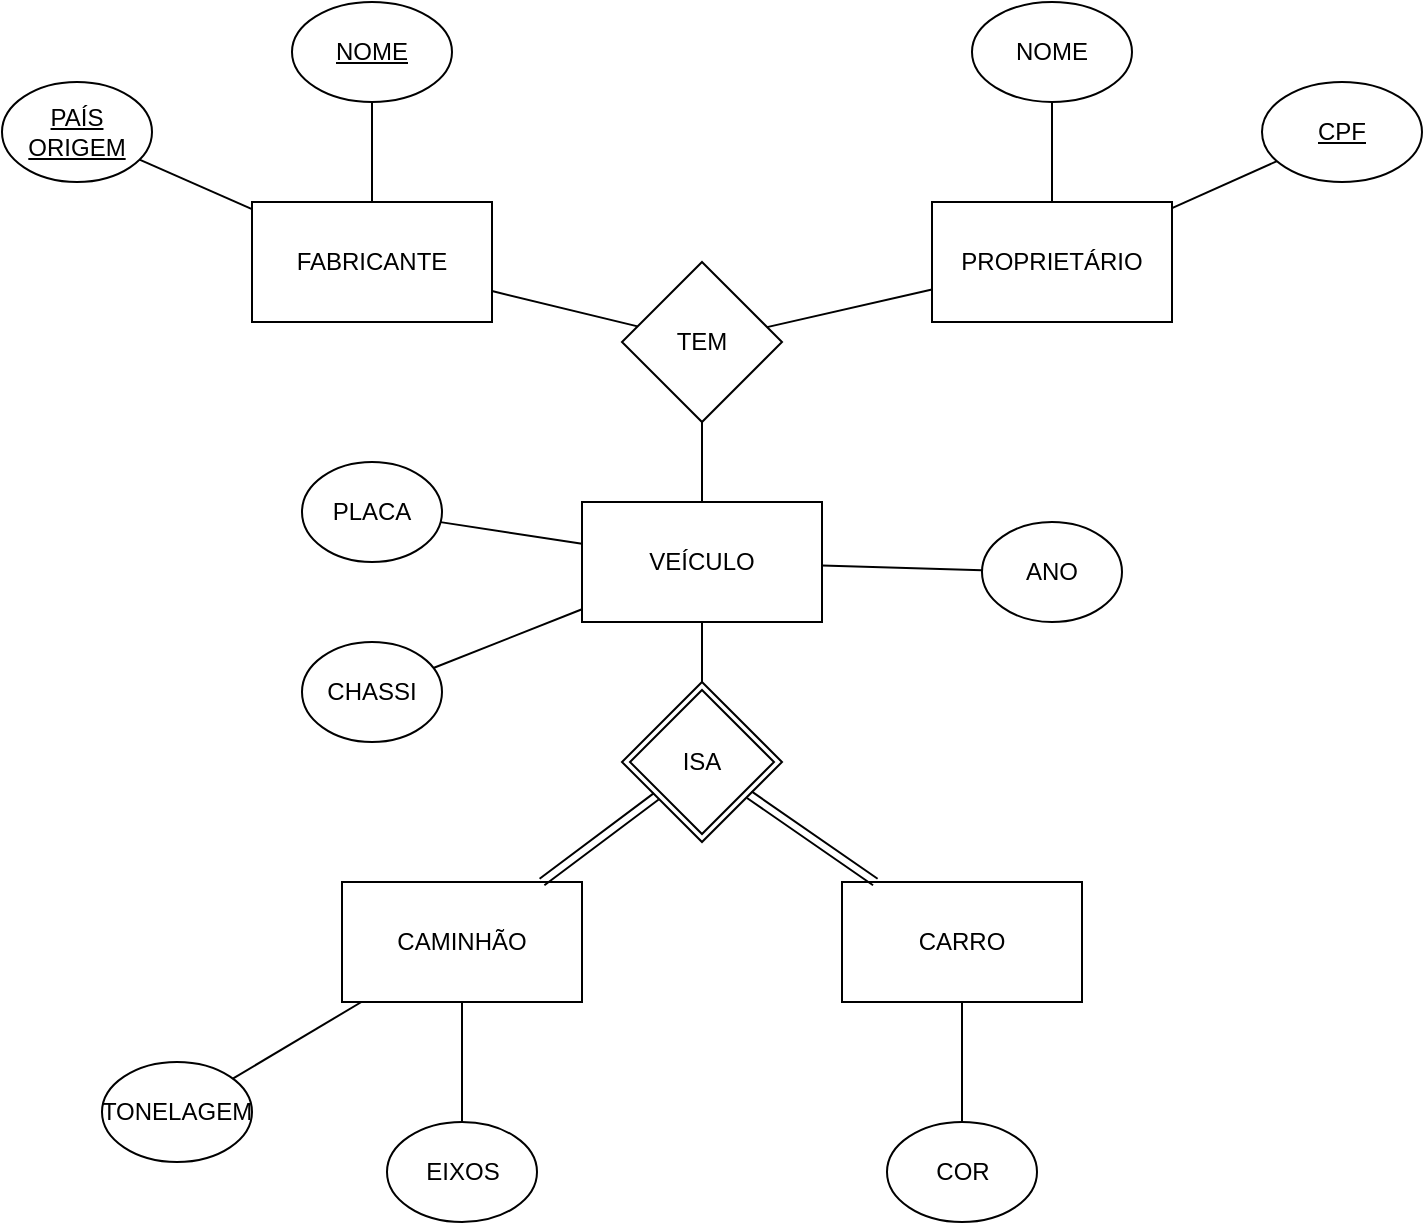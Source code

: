 <mxfile version="24.7.14">
  <diagram name="Página-1" id="8-RtyK5Z0lolNeWYX-Tf">
    <mxGraphModel dx="1434" dy="752" grid="1" gridSize="10" guides="1" tooltips="1" connect="1" arrows="1" fold="1" page="1" pageScale="1" pageWidth="827" pageHeight="1169" math="0" shadow="0">
      <root>
        <mxCell id="0" />
        <mxCell id="1" parent="0" />
        <mxCell id="fkE4tANgzUeRwsHTc3pA-3" value="FABRICANTE" style="rounded=0;whiteSpace=wrap;html=1;" vertex="1" parent="1">
          <mxGeometry x="185" y="230" width="120" height="60" as="geometry" />
        </mxCell>
        <mxCell id="fkE4tANgzUeRwsHTc3pA-4" value="PROPRIETÁRIO" style="rounded=0;whiteSpace=wrap;html=1;" vertex="1" parent="1">
          <mxGeometry x="525" y="230" width="120" height="60" as="geometry" />
        </mxCell>
        <mxCell id="fkE4tANgzUeRwsHTc3pA-5" value="VEÍCULO" style="rounded=0;whiteSpace=wrap;html=1;" vertex="1" parent="1">
          <mxGeometry x="350" y="380" width="120" height="60" as="geometry" />
        </mxCell>
        <mxCell id="fkE4tANgzUeRwsHTc3pA-6" value="CHASSI" style="ellipse;whiteSpace=wrap;html=1;" vertex="1" parent="1">
          <mxGeometry x="210" y="450" width="70" height="50" as="geometry" />
        </mxCell>
        <mxCell id="fkE4tANgzUeRwsHTc3pA-8" value="" style="endArrow=none;html=1;rounded=0;" edge="1" parent="1" source="fkE4tANgzUeRwsHTc3pA-6" target="fkE4tANgzUeRwsHTc3pA-5">
          <mxGeometry width="50" height="50" relative="1" as="geometry">
            <mxPoint x="390" y="410" as="sourcePoint" />
            <mxPoint x="440" y="360" as="targetPoint" />
          </mxGeometry>
        </mxCell>
        <mxCell id="fkE4tANgzUeRwsHTc3pA-9" value="PLACA" style="ellipse;whiteSpace=wrap;html=1;" vertex="1" parent="1">
          <mxGeometry x="210" y="360" width="70" height="50" as="geometry" />
        </mxCell>
        <mxCell id="fkE4tANgzUeRwsHTc3pA-10" value="" style="endArrow=none;html=1;rounded=0;" edge="1" parent="1" source="fkE4tANgzUeRwsHTc3pA-9" target="fkE4tANgzUeRwsHTc3pA-5">
          <mxGeometry width="50" height="50" relative="1" as="geometry">
            <mxPoint x="486" y="474" as="sourcePoint" />
            <mxPoint x="447" y="430" as="targetPoint" />
          </mxGeometry>
        </mxCell>
        <mxCell id="fkE4tANgzUeRwsHTc3pA-11" value="ANO" style="ellipse;whiteSpace=wrap;html=1;" vertex="1" parent="1">
          <mxGeometry x="550" y="390" width="70" height="50" as="geometry" />
        </mxCell>
        <mxCell id="fkE4tANgzUeRwsHTc3pA-12" value="" style="endArrow=none;html=1;rounded=0;" edge="1" parent="1" source="fkE4tANgzUeRwsHTc3pA-11" target="fkE4tANgzUeRwsHTc3pA-5">
          <mxGeometry width="50" height="50" relative="1" as="geometry">
            <mxPoint x="486" y="474" as="sourcePoint" />
            <mxPoint x="447" y="430" as="targetPoint" />
          </mxGeometry>
        </mxCell>
        <mxCell id="fkE4tANgzUeRwsHTc3pA-15" value="CARRO" style="rounded=0;whiteSpace=wrap;html=1;" vertex="1" parent="1">
          <mxGeometry x="480" y="570" width="120" height="60" as="geometry" />
        </mxCell>
        <mxCell id="fkE4tANgzUeRwsHTc3pA-16" value="CAMINHÃO" style="whiteSpace=wrap;html=1;" vertex="1" parent="1">
          <mxGeometry x="230" y="570" width="120" height="60" as="geometry" />
        </mxCell>
        <mxCell id="fkE4tANgzUeRwsHTc3pA-20" value="" style="endArrow=none;html=1;rounded=0;" edge="1" parent="1" source="fkE4tANgzUeRwsHTc3pA-32" target="fkE4tANgzUeRwsHTc3pA-3">
          <mxGeometry width="50" height="50" relative="1" as="geometry">
            <mxPoint x="390" y="510" as="sourcePoint" />
            <mxPoint x="440" y="460" as="targetPoint" />
          </mxGeometry>
        </mxCell>
        <mxCell id="fkE4tANgzUeRwsHTc3pA-21" value="" style="endArrow=none;html=1;rounded=0;" edge="1" parent="1" source="fkE4tANgzUeRwsHTc3pA-4" target="fkE4tANgzUeRwsHTc3pA-32">
          <mxGeometry width="50" height="50" relative="1" as="geometry">
            <mxPoint x="375" y="370" as="sourcePoint" />
            <mxPoint x="300" y="320" as="targetPoint" />
          </mxGeometry>
        </mxCell>
        <mxCell id="fkE4tANgzUeRwsHTc3pA-23" value="" style="endArrow=none;html=1;rounded=0;" edge="1" parent="1" source="fkE4tANgzUeRwsHTc3pA-34" target="fkE4tANgzUeRwsHTc3pA-5">
          <mxGeometry width="50" height="50" relative="1" as="geometry">
            <mxPoint x="300" y="580" as="sourcePoint" />
            <mxPoint x="400" y="430" as="targetPoint" />
          </mxGeometry>
        </mxCell>
        <mxCell id="fkE4tANgzUeRwsHTc3pA-24" value="&lt;u&gt;CPF&lt;/u&gt;" style="ellipse;whiteSpace=wrap;html=1;shadow=0;" vertex="1" parent="1">
          <mxGeometry x="690" y="170" width="80" height="50" as="geometry" />
        </mxCell>
        <mxCell id="fkE4tANgzUeRwsHTc3pA-25" value="" style="endArrow=none;html=1;rounded=0;" edge="1" parent="1" source="fkE4tANgzUeRwsHTc3pA-4" target="fkE4tANgzUeRwsHTc3pA-24">
          <mxGeometry width="50" height="50" relative="1" as="geometry">
            <mxPoint x="390" y="510" as="sourcePoint" />
            <mxPoint x="440" y="460" as="targetPoint" />
          </mxGeometry>
        </mxCell>
        <mxCell id="fkE4tANgzUeRwsHTc3pA-26" value="NOME" style="ellipse;whiteSpace=wrap;html=1;shadow=0;" vertex="1" parent="1">
          <mxGeometry x="545" y="130" width="80" height="50" as="geometry" />
        </mxCell>
        <mxCell id="fkE4tANgzUeRwsHTc3pA-27" value="" style="endArrow=none;html=1;rounded=0;" edge="1" parent="1" source="fkE4tANgzUeRwsHTc3pA-4" target="fkE4tANgzUeRwsHTc3pA-26">
          <mxGeometry width="50" height="50" relative="1" as="geometry">
            <mxPoint x="655" y="243" as="sourcePoint" />
            <mxPoint x="707" y="220" as="targetPoint" />
          </mxGeometry>
        </mxCell>
        <mxCell id="fkE4tANgzUeRwsHTc3pA-28" value="&lt;u&gt;NOME&lt;/u&gt;" style="ellipse;whiteSpace=wrap;html=1;" vertex="1" parent="1">
          <mxGeometry x="205" y="130" width="80" height="50" as="geometry" />
        </mxCell>
        <mxCell id="fkE4tANgzUeRwsHTc3pA-29" value="" style="endArrow=none;html=1;rounded=0;" edge="1" parent="1" source="fkE4tANgzUeRwsHTc3pA-3" target="fkE4tANgzUeRwsHTc3pA-28">
          <mxGeometry width="50" height="50" relative="1" as="geometry">
            <mxPoint x="387" y="390" as="sourcePoint" />
            <mxPoint x="288" y="300" as="targetPoint" />
          </mxGeometry>
        </mxCell>
        <mxCell id="fkE4tANgzUeRwsHTc3pA-30" value="&lt;u&gt;PAÍS ORIGEM&lt;/u&gt;" style="ellipse;whiteSpace=wrap;html=1;" vertex="1" parent="1">
          <mxGeometry x="60" y="170" width="75" height="50" as="geometry" />
        </mxCell>
        <mxCell id="fkE4tANgzUeRwsHTc3pA-31" value="" style="endArrow=none;html=1;rounded=0;" edge="1" parent="1" source="fkE4tANgzUeRwsHTc3pA-3" target="fkE4tANgzUeRwsHTc3pA-30">
          <mxGeometry width="50" height="50" relative="1" as="geometry">
            <mxPoint x="255" y="240" as="sourcePoint" />
            <mxPoint x="255" y="190" as="targetPoint" />
          </mxGeometry>
        </mxCell>
        <mxCell id="fkE4tANgzUeRwsHTc3pA-32" value="TEM" style="rhombus;whiteSpace=wrap;html=1;" vertex="1" parent="1">
          <mxGeometry x="370" y="260" width="80" height="80" as="geometry" />
        </mxCell>
        <mxCell id="fkE4tANgzUeRwsHTc3pA-33" value="" style="endArrow=none;html=1;rounded=0;" edge="1" parent="1" source="fkE4tANgzUeRwsHTc3pA-5" target="fkE4tANgzUeRwsHTc3pA-32">
          <mxGeometry width="50" height="50" relative="1" as="geometry">
            <mxPoint x="390" y="410" as="sourcePoint" />
            <mxPoint x="440" y="360" as="targetPoint" />
          </mxGeometry>
        </mxCell>
        <mxCell id="fkE4tANgzUeRwsHTc3pA-34" value="ISA" style="rhombus;whiteSpace=wrap;html=1;shadow=0;rounded=0;gradientColor=none;fillColor=default;strokeColor=default;strokeWidth=1;movableLabel=0;comic=0;enumerate=0;treeMoving=0;treeFolding=0;noLabel=0;double=1;" vertex="1" parent="1">
          <mxGeometry x="370" y="470" width="80" height="80" as="geometry" />
        </mxCell>
        <mxCell id="fkE4tANgzUeRwsHTc3pA-36" value="TONELAGEM" style="ellipse;whiteSpace=wrap;html=1;" vertex="1" parent="1">
          <mxGeometry x="110" y="660" width="75" height="50" as="geometry" />
        </mxCell>
        <mxCell id="fkE4tANgzUeRwsHTc3pA-37" value="EIXOS" style="ellipse;whiteSpace=wrap;html=1;" vertex="1" parent="1">
          <mxGeometry x="252.5" y="690" width="75" height="50" as="geometry" />
        </mxCell>
        <mxCell id="fkE4tANgzUeRwsHTc3pA-39" value="COR" style="ellipse;whiteSpace=wrap;html=1;" vertex="1" parent="1">
          <mxGeometry x="502.5" y="690" width="75" height="50" as="geometry" />
        </mxCell>
        <mxCell id="fkE4tANgzUeRwsHTc3pA-40" value="" style="endArrow=none;html=1;rounded=0;" edge="1" parent="1" source="fkE4tANgzUeRwsHTc3pA-36" target="fkE4tANgzUeRwsHTc3pA-16">
          <mxGeometry width="50" height="50" relative="1" as="geometry">
            <mxPoint x="390" y="510" as="sourcePoint" />
            <mxPoint x="440" y="460" as="targetPoint" />
          </mxGeometry>
        </mxCell>
        <mxCell id="fkE4tANgzUeRwsHTc3pA-41" value="" style="endArrow=none;html=1;rounded=0;" edge="1" parent="1" source="fkE4tANgzUeRwsHTc3pA-37" target="fkE4tANgzUeRwsHTc3pA-16">
          <mxGeometry width="50" height="50" relative="1" as="geometry">
            <mxPoint x="185" y="678" as="sourcePoint" />
            <mxPoint x="250" y="640" as="targetPoint" />
          </mxGeometry>
        </mxCell>
        <mxCell id="fkE4tANgzUeRwsHTc3pA-42" value="" style="endArrow=none;html=1;rounded=0;" edge="1" parent="1" source="fkE4tANgzUeRwsHTc3pA-39" target="fkE4tANgzUeRwsHTc3pA-15">
          <mxGeometry width="50" height="50" relative="1" as="geometry">
            <mxPoint x="300" y="700" as="sourcePoint" />
            <mxPoint x="300" y="640" as="targetPoint" />
          </mxGeometry>
        </mxCell>
        <mxCell id="fkE4tANgzUeRwsHTc3pA-56" value="" style="shape=link;html=1;rounded=0;fontFamily=Helvetica;fontSize=12;fontColor=default;" edge="1" parent="1" source="fkE4tANgzUeRwsHTc3pA-34" target="fkE4tANgzUeRwsHTc3pA-15">
          <mxGeometry width="100" relative="1" as="geometry">
            <mxPoint x="360" y="490" as="sourcePoint" />
            <mxPoint x="460" y="490" as="targetPoint" />
          </mxGeometry>
        </mxCell>
        <mxCell id="fkE4tANgzUeRwsHTc3pA-57" value="" style="shape=link;html=1;rounded=0;fontFamily=Helvetica;fontSize=12;fontColor=default;" edge="1" parent="1" source="fkE4tANgzUeRwsHTc3pA-34" target="fkE4tANgzUeRwsHTc3pA-16">
          <mxGeometry width="100" relative="1" as="geometry">
            <mxPoint x="444" y="536" as="sourcePoint" />
            <mxPoint x="507" y="580" as="targetPoint" />
          </mxGeometry>
        </mxCell>
      </root>
    </mxGraphModel>
  </diagram>
</mxfile>
